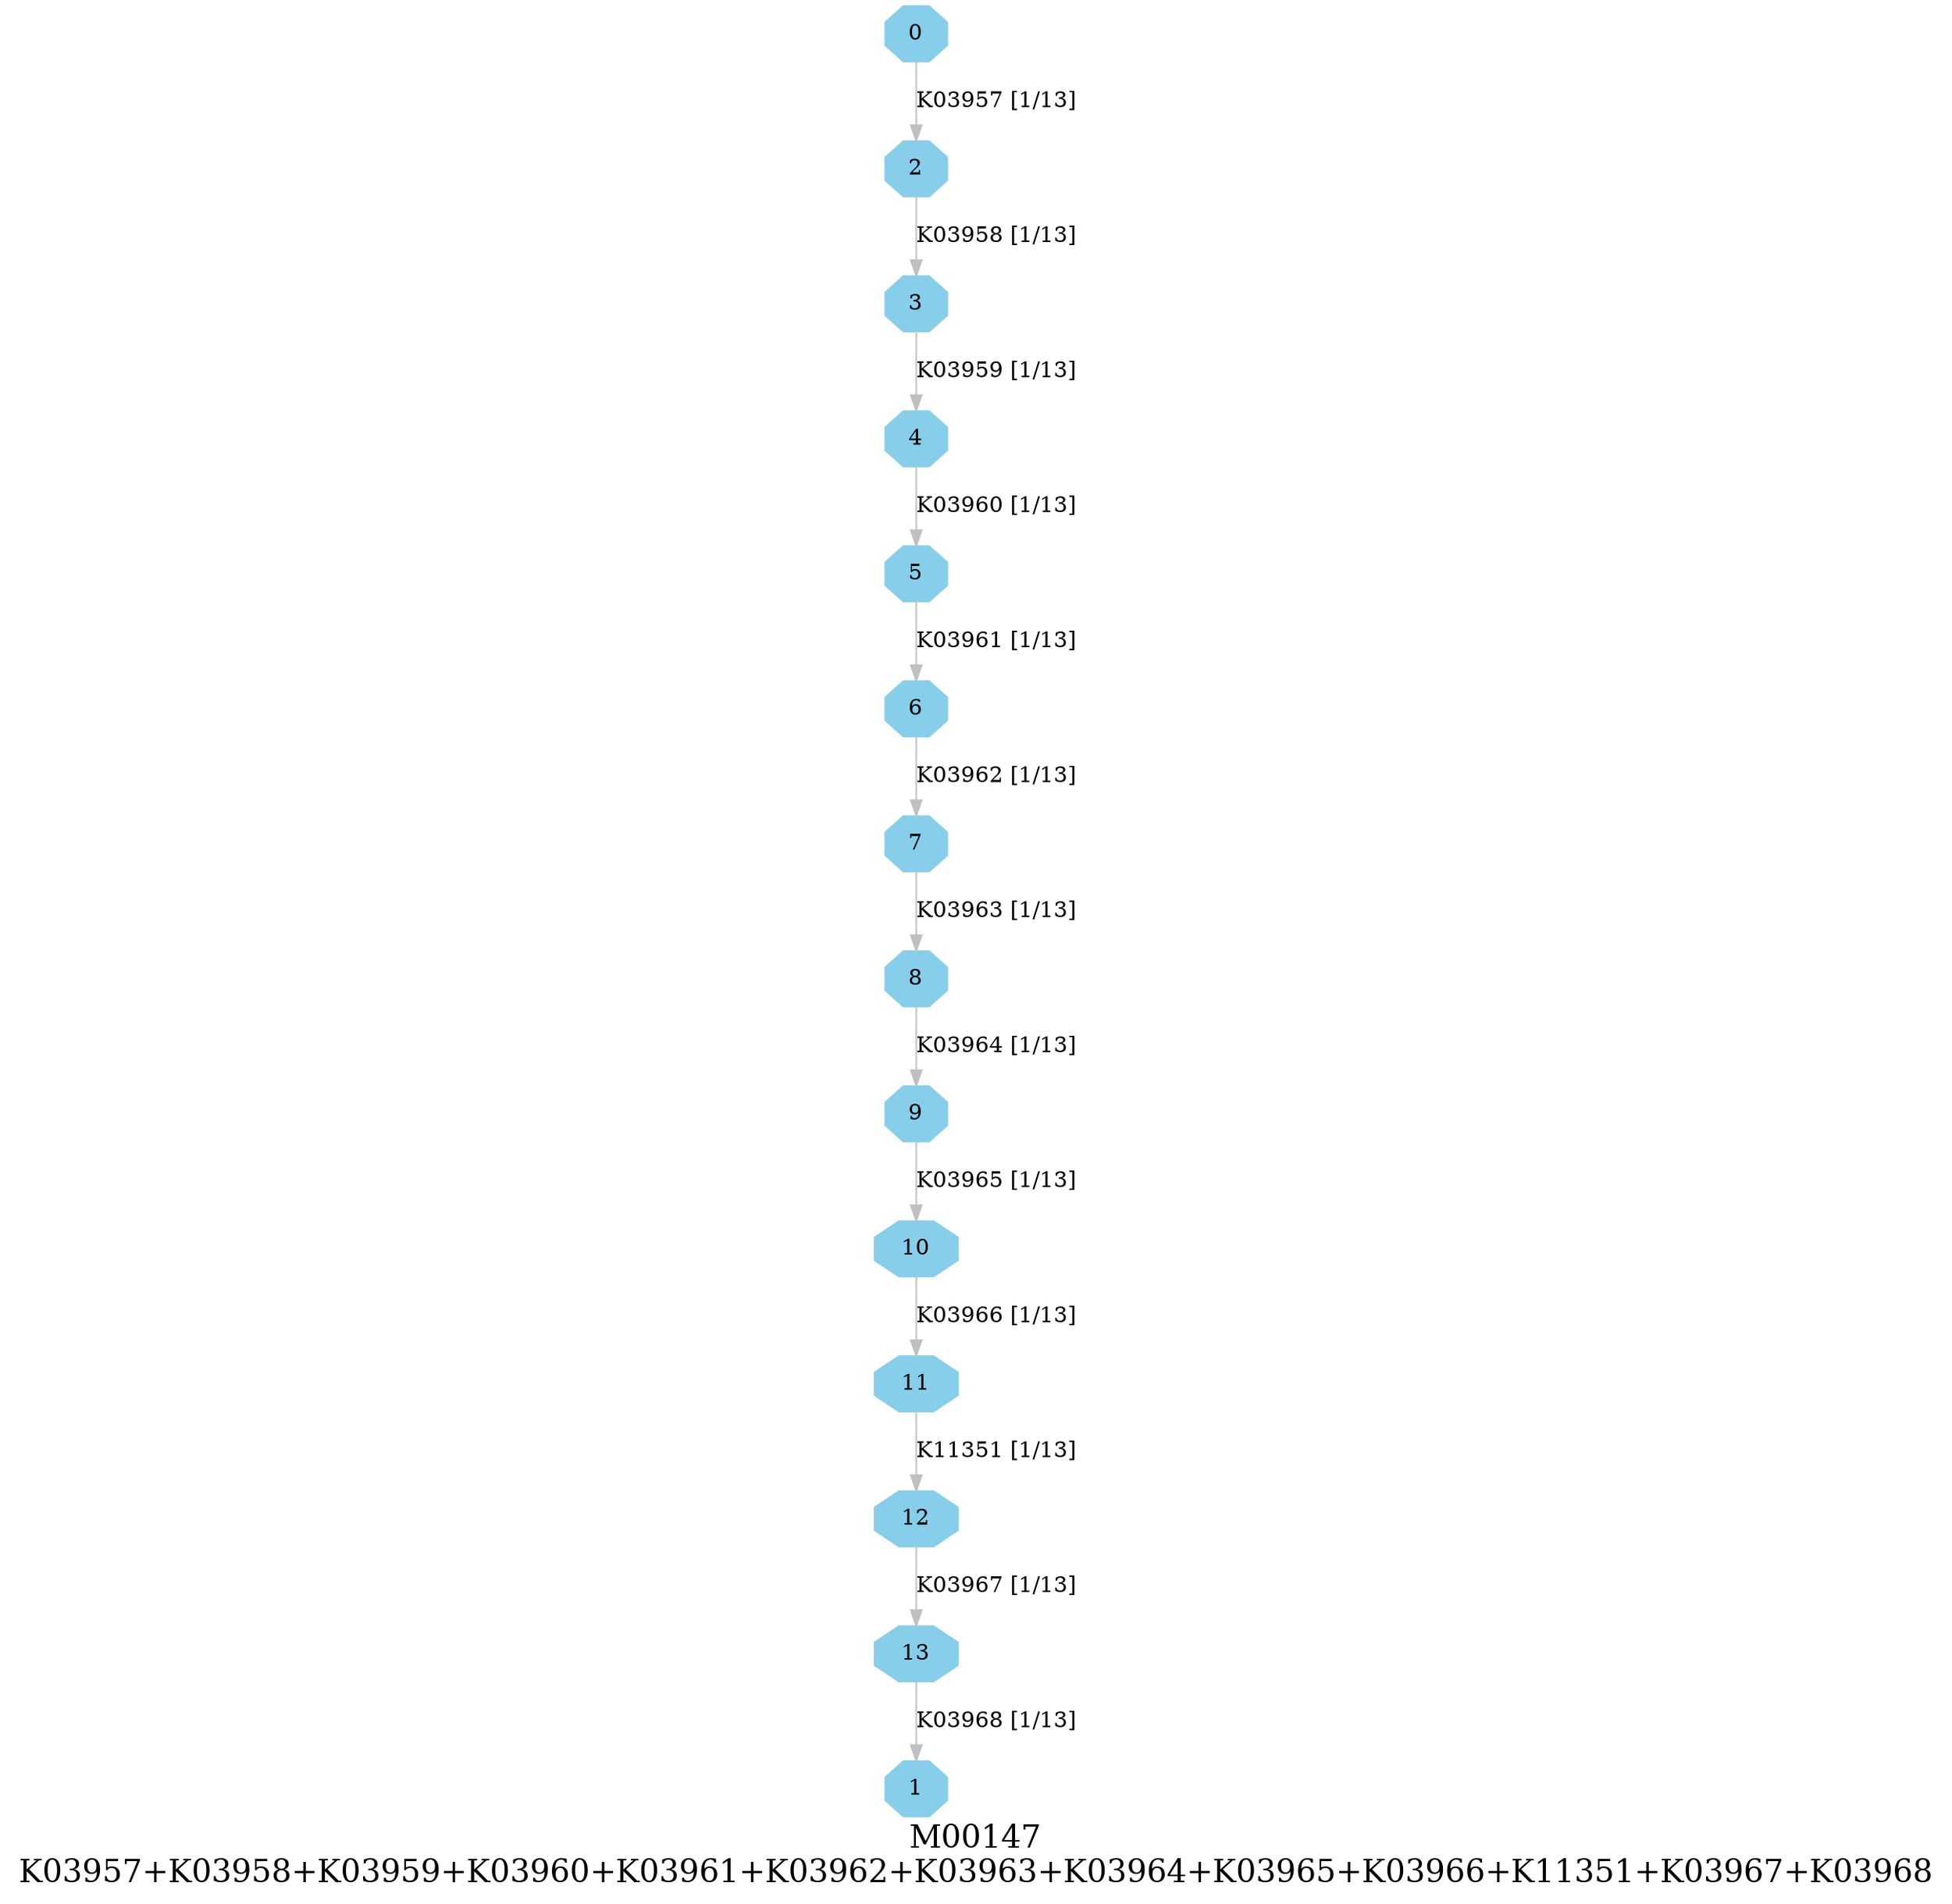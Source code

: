 digraph G {
graph [label="M00147
K03957+K03958+K03959+K03960+K03961+K03962+K03963+K03964+K03965+K03966+K11351+K03967+K03968",fontsize=20];
node [shape=box,style=filled];
edge [len=3,color=grey];
{node [width=.3,height=.3,shape=octagon,style=filled,color=skyblue] 0 1 2 3 4 5 6 7 8 9 10 11 12 13 }
0 -> 2 [label="K03957 [1/13]"];
2 -> 3 [label="K03958 [1/13]"];
3 -> 4 [label="K03959 [1/13]"];
4 -> 5 [label="K03960 [1/13]"];
5 -> 6 [label="K03961 [1/13]"];
6 -> 7 [label="K03962 [1/13]"];
7 -> 8 [label="K03963 [1/13]"];
8 -> 9 [label="K03964 [1/13]"];
9 -> 10 [label="K03965 [1/13]"];
10 -> 11 [label="K03966 [1/13]"];
11 -> 12 [label="K11351 [1/13]"];
12 -> 13 [label="K03967 [1/13]"];
13 -> 1 [label="K03968 [1/13]"];
}